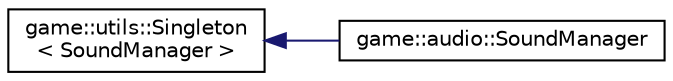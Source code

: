 digraph "Graphical Class Hierarchy"
{
 // LATEX_PDF_SIZE
  edge [fontname="Helvetica",fontsize="10",labelfontname="Helvetica",labelfontsize="10"];
  node [fontname="Helvetica",fontsize="10",shape=record];
  rankdir="LR";
  Node0 [label="game::utils::Singleton\l\< SoundManager \>",height=0.2,width=0.4,color="black", fillcolor="white", style="filled",URL="$classgame_1_1utils_1_1Singleton.html",tooltip=" "];
  Node0 -> Node1 [dir="back",color="midnightblue",fontsize="10",style="solid",fontname="Helvetica"];
  Node1 [label="game::audio::SoundManager",height=0.2,width=0.4,color="black", fillcolor="white", style="filled",URL="$classgame_1_1audio_1_1SoundManager.html",tooltip="manager singleton class for in-game sound fx player"];
}
